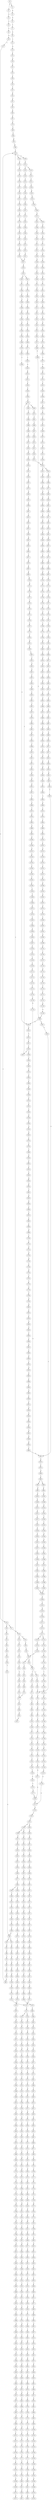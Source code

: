 strict digraph  {
	S0 -> S1 [ label = T ];
	S0 -> S2 [ label = C ];
	S1 -> S3 [ label = A ];
	S2 -> S4 [ label = G ];
	S3 -> S5 [ label = A ];
	S4 -> S6 [ label = T ];
	S5 -> S7 [ label = C ];
	S6 -> S8 [ label = C ];
	S7 -> S9 [ label = A ];
	S8 -> S10 [ label = A ];
	S9 -> S11 [ label = C ];
	S10 -> S12 [ label = C ];
	S11 -> S13 [ label = A ];
	S12 -> S14 [ label = C ];
	S13 -> S15 [ label = C ];
	S14 -> S16 [ label = C ];
	S14 -> S17 [ label = G ];
	S15 -> S18 [ label = G ];
	S16 -> S19 [ label = T ];
	S17 -> S20 [ label = A ];
	S18 -> S21 [ label = C ];
	S19 -> S22 [ label = G ];
	S20 -> S23 [ label = A ];
	S20 -> S24 [ label = G ];
	S21 -> S25 [ label = T ];
	S22 -> S26 [ label = T ];
	S23 -> S27 [ label = T ];
	S24 -> S28 [ label = T ];
	S25 -> S29 [ label = C ];
	S26 -> S30 [ label = C ];
	S27 -> S31 [ label = C ];
	S28 -> S32 [ label = C ];
	S29 -> S33 [ label = C ];
	S30 -> S34 [ label = C ];
	S31 -> S35 [ label = C ];
	S32 -> S36 [ label = C ];
	S33 -> S37 [ label = T ];
	S34 -> S38 [ label = T ];
	S35 -> S39 [ label = T ];
	S36 -> S40 [ label = A ];
	S36 -> S41 [ label = T ];
	S37 -> S42 [ label = A ];
	S38 -> S43 [ label = T ];
	S39 -> S44 [ label = C ];
	S40 -> S45 [ label = G ];
	S41 -> S46 [ label = C ];
	S42 -> S47 [ label = G ];
	S43 -> S48 [ label = G ];
	S44 -> S49 [ label = G ];
	S45 -> S50 [ label = T ];
	S45 -> S51 [ label = C ];
	S46 -> S52 [ label = G ];
	S47 -> S53 [ label = A ];
	S48 -> S54 [ label = A ];
	S48 -> S55 [ label = T ];
	S49 -> S56 [ label = A ];
	S50 -> S57 [ label = A ];
	S51 -> S58 [ label = T ];
	S52 -> S59 [ label = A ];
	S53 -> S60 [ label = A ];
	S54 -> S61 [ label = A ];
	S55 -> S62 [ label = A ];
	S56 -> S63 [ label = A ];
	S57 -> S64 [ label = G ];
	S58 -> S65 [ label = T ];
	S59 -> S66 [ label = A ];
	S60 -> S67 [ label = C ];
	S61 -> S68 [ label = C ];
	S62 -> S69 [ label = G ];
	S63 -> S70 [ label = C ];
	S64 -> S71 [ label = G ];
	S65 -> S72 [ label = C ];
	S66 -> S73 [ label = C ];
	S67 -> S74 [ label = T ];
	S68 -> S75 [ label = T ];
	S69 -> S76 [ label = G ];
	S70 -> S77 [ label = T ];
	S71 -> S78 [ label = G ];
	S72 -> S79 [ label = A ];
	S73 -> S77 [ label = T ];
	S74 -> S80 [ label = T ];
	S75 -> S81 [ label = T ];
	S76 -> S82 [ label = A ];
	S77 -> S83 [ label = T ];
	S78 -> S84 [ label = T ];
	S79 -> S85 [ label = C ];
	S80 -> S86 [ label = C ];
	S81 -> S87 [ label = C ];
	S82 -> S88 [ label = G ];
	S83 -> S89 [ label = C ];
	S84 -> S90 [ label = C ];
	S85 -> S91 [ label = G ];
	S86 -> S92 [ label = A ];
	S87 -> S93 [ label = A ];
	S88 -> S94 [ label = A ];
	S89 -> S95 [ label = A ];
	S90 -> S96 [ label = A ];
	S91 -> S97 [ label = C ];
	S92 -> S98 [ label = A ];
	S93 -> S99 [ label = A ];
	S94 -> S100 [ label = G ];
	S95 -> S101 [ label = A ];
	S96 -> S102 [ label = C ];
	S97 -> S103 [ label = C ];
	S98 -> S104 [ label = C ];
	S99 -> S104 [ label = C ];
	S100 -> S105 [ label = G ];
	S101 -> S104 [ label = C ];
	S102 -> S106 [ label = T ];
	S103 -> S107 [ label = C ];
	S104 -> S108 [ label = C ];
	S104 -> S109 [ label = T ];
	S105 -> S110 [ label = T ];
	S106 -> S111 [ label = C ];
	S107 -> S112 [ label = T ];
	S108 -> S113 [ label = G ];
	S109 -> S114 [ label = G ];
	S110 -> S115 [ label = C ];
	S111 -> S116 [ label = G ];
	S112 -> S117 [ label = T ];
	S113 -> S118 [ label = G ];
	S114 -> S119 [ label = G ];
	S114 -> S120 [ label = C ];
	S115 -> S121 [ label = C ];
	S116 -> S122 [ label = C ];
	S117 -> S123 [ label = C ];
	S118 -> S124 [ label = C ];
	S119 -> S125 [ label = C ];
	S120 -> S126 [ label = C ];
	S121 -> S127 [ label = C ];
	S122 -> S128 [ label = T ];
	S123 -> S129 [ label = A ];
	S124 -> S130 [ label = C ];
	S125 -> S131 [ label = C ];
	S126 -> S132 [ label = C ];
	S127 -> S133 [ label = A ];
	S127 -> S134 [ label = G ];
	S128 -> S135 [ label = T ];
	S129 -> S136 [ label = T ];
	S130 -> S137 [ label = C ];
	S131 -> S138 [ label = C ];
	S132 -> S139 [ label = T ];
	S133 -> S140 [ label = G ];
	S134 -> S141 [ label = G ];
	S135 -> S142 [ label = C ];
	S136 -> S143 [ label = C ];
	S137 -> S144 [ label = A ];
	S138 -> S145 [ label = A ];
	S139 -> S146 [ label = A ];
	S140 -> S147 [ label = A ];
	S141 -> S148 [ label = A ];
	S142 -> S149 [ label = A ];
	S143 -> S150 [ label = C ];
	S144 -> S151 [ label = G ];
	S145 -> S152 [ label = G ];
	S146 -> S153 [ label = G ];
	S147 -> S154 [ label = G ];
	S148 -> S155 [ label = G ];
	S149 -> S156 [ label = T ];
	S150 -> S157 [ label = A ];
	S151 -> S158 [ label = T ];
	S152 -> S159 [ label = G ];
	S153 -> S160 [ label = G ];
	S154 -> S161 [ label = C ];
	S155 -> S162 [ label = G ];
	S156 -> S163 [ label = C ];
	S157 -> S164 [ label = G ];
	S158 -> S165 [ label = T ];
	S159 -> S166 [ label = T ];
	S160 -> S167 [ label = T ];
	S161 -> S168 [ label = C ];
	S162 -> S169 [ label = C ];
	S163 -> S170 [ label = C ];
	S164 -> S171 [ label = A ];
	S165 -> S172 [ label = G ];
	S166 -> S173 [ label = G ];
	S167 -> S174 [ label = G ];
	S168 -> S175 [ label = A ];
	S169 -> S176 [ label = G ];
	S170 -> S177 [ label = A ];
	S171 -> S178 [ label = A ];
	S172 -> S179 [ label = T ];
	S173 -> S180 [ label = C ];
	S173 -> S181 [ label = G ];
	S174 -> S182 [ label = T ];
	S175 -> S183 [ label = C ];
	S176 -> S184 [ label = T ];
	S177 -> S164 [ label = G ];
	S178 -> S185 [ label = C ];
	S179 -> S186 [ label = G ];
	S180 -> S187 [ label = G ];
	S181 -> S188 [ label = G ];
	S182 -> S189 [ label = G ];
	S183 -> S190 [ label = G ];
	S184 -> S191 [ label = G ];
	S185 -> S192 [ label = C ];
	S186 -> S193 [ label = C ];
	S187 -> S194 [ label = C ];
	S188 -> S195 [ label = C ];
	S189 -> S196 [ label = C ];
	S190 -> S197 [ label = G ];
	S191 -> S198 [ label = G ];
	S192 -> S199 [ label = A ];
	S192 -> S200 [ label = G ];
	S193 -> S201 [ label = G ];
	S194 -> S202 [ label = G ];
	S195 -> S203 [ label = T ];
	S196 -> S204 [ label = G ];
	S197 -> S205 [ label = T ];
	S198 -> S206 [ label = T ];
	S199 -> S207 [ label = G ];
	S199 -> S208 [ label = C ];
	S200 -> S209 [ label = G ];
	S201 -> S210 [ label = T ];
	S202 -> S211 [ label = T ];
	S203 -> S212 [ label = T ];
	S204 -> S213 [ label = T ];
	S205 -> S214 [ label = T ];
	S206 -> S215 [ label = A ];
	S207 -> S216 [ label = A ];
	S208 -> S217 [ label = C ];
	S209 -> S218 [ label = A ];
	S210 -> S219 [ label = C ];
	S211 -> S220 [ label = C ];
	S212 -> S221 [ label = C ];
	S213 -> S222 [ label = C ];
	S214 -> S223 [ label = A ];
	S215 -> S224 [ label = T ];
	S216 -> S225 [ label = C ];
	S217 -> S226 [ label = A ];
	S218 -> S227 [ label = C ];
	S219 -> S228 [ label = G ];
	S220 -> S229 [ label = G ];
	S221 -> S230 [ label = G ];
	S222 -> S231 [ label = G ];
	S223 -> S232 [ label = C ];
	S224 -> S233 [ label = G ];
	S225 -> S234 [ label = T ];
	S226 -> S235 [ label = C ];
	S227 -> S236 [ label = G ];
	S228 -> S237 [ label = A ];
	S229 -> S238 [ label = T ];
	S230 -> S239 [ label = A ];
	S231 -> S237 [ label = A ];
	S232 -> S240 [ label = T ];
	S233 -> S241 [ label = A ];
	S234 -> S242 [ label = C ];
	S235 -> S243 [ label = C ];
	S236 -> S244 [ label = C ];
	S237 -> S245 [ label = A ];
	S238 -> S246 [ label = G ];
	S239 -> S247 [ label = A ];
	S240 -> S248 [ label = G ];
	S241 -> S249 [ label = G ];
	S242 -> S250 [ label = C ];
	S243 -> S251 [ label = C ];
	S244 -> S252 [ label = C ];
	S245 -> S253 [ label = C ];
	S246 -> S254 [ label = C ];
	S247 -> S255 [ label = C ];
	S248 -> S256 [ label = C ];
	S249 -> S257 [ label = C ];
	S250 -> S258 [ label = C ];
	S251 -> S259 [ label = C ];
	S252 -> S260 [ label = C ];
	S253 -> S261 [ label = C ];
	S253 -> S262 [ label = A ];
	S254 -> S263 [ label = A ];
	S255 -> S264 [ label = A ];
	S256 -> S265 [ label = A ];
	S257 -> S266 [ label = G ];
	S258 -> S267 [ label = A ];
	S259 -> S268 [ label = T ];
	S260 -> S269 [ label = A ];
	S261 -> S270 [ label = T ];
	S262 -> S271 [ label = C ];
	S263 -> S272 [ label = T ];
	S264 -> S273 [ label = C ];
	S265 -> S274 [ label = G ];
	S266 -> S275 [ label = G ];
	S267 -> S276 [ label = T ];
	S268 -> S277 [ label = T ];
	S269 -> S278 [ label = T ];
	S270 -> S279 [ label = T ];
	S271 -> S280 [ label = C ];
	S272 -> S281 [ label = C ];
	S273 -> S282 [ label = G ];
	S274 -> S283 [ label = A ];
	S275 -> S284 [ label = T ];
	S276 -> S285 [ label = C ];
	S277 -> S286 [ label = C ];
	S278 -> S287 [ label = C ];
	S279 -> S288 [ label = C ];
	S280 -> S289 [ label = C ];
	S281 -> S290 [ label = C ];
	S282 -> S291 [ label = C ];
	S283 -> S292 [ label = C ];
	S284 -> S293 [ label = C ];
	S285 -> S294 [ label = T ];
	S286 -> S295 [ label = C ];
	S286 -> S296 [ label = G ];
	S287 -> S297 [ label = G ];
	S288 -> S298 [ label = G ];
	S289 -> S299 [ label = G ];
	S290 -> S300 [ label = G ];
	S291 -> S301 [ label = G ];
	S292 -> S302 [ label = G ];
	S293 -> S303 [ label = G ];
	S294 -> S304 [ label = G ];
	S295 -> S305 [ label = T ];
	S296 -> S306 [ label = A ];
	S297 -> S307 [ label = T ];
	S298 -> S308 [ label = T ];
	S299 -> S309 [ label = T ];
	S300 -> S310 [ label = C ];
	S301 -> S311 [ label = C ];
	S302 -> S312 [ label = G ];
	S303 -> S313 [ label = C ];
	S304 -> S314 [ label = C ];
	S305 -> S315 [ label = G ];
	S306 -> S316 [ label = T ];
	S307 -> S317 [ label = C ];
	S308 -> S318 [ label = A ];
	S309 -> S319 [ label = A ];
	S310 -> S320 [ label = A ];
	S311 -> S321 [ label = A ];
	S312 -> S322 [ label = A ];
	S313 -> S323 [ label = A ];
	S314 -> S324 [ label = C ];
	S315 -> S325 [ label = T ];
	S316 -> S326 [ label = C ];
	S317 -> S327 [ label = C ];
	S318 -> S328 [ label = C ];
	S319 -> S329 [ label = C ];
	S320 -> S330 [ label = C ];
	S321 -> S331 [ label = C ];
	S322 -> S332 [ label = C ];
	S323 -> S333 [ label = C ];
	S324 -> S334 [ label = A ];
	S325 -> S335 [ label = C ];
	S326 -> S336 [ label = G ];
	S327 -> S337 [ label = T ];
	S328 -> S338 [ label = T ];
	S329 -> S339 [ label = G ];
	S330 -> S340 [ label = G ];
	S331 -> S341 [ label = G ];
	S332 -> S342 [ label = A ];
	S333 -> S343 [ label = G ];
	S334 -> S344 [ label = G ];
	S335 -> S345 [ label = C ];
	S336 -> S346 [ label = T ];
	S337 -> S347 [ label = C ];
	S338 -> S348 [ label = T ];
	S339 -> S349 [ label = T ];
	S340 -> S350 [ label = T ];
	S341 -> S351 [ label = T ];
	S342 -> S352 [ label = C ];
	S343 -> S353 [ label = C ];
	S344 -> S354 [ label = T ];
	S345 -> S355 [ label = T ];
	S346 -> S356 [ label = T ];
	S347 -> S357 [ label = T ];
	S348 -> S358 [ label = C ];
	S349 -> S359 [ label = C ];
	S350 -> S360 [ label = C ];
	S351 -> S361 [ label = C ];
	S352 -> S362 [ label = A ];
	S353 -> S363 [ label = G ];
	S354 -> S364 [ label = C ];
	S355 -> S365 [ label = T ];
	S356 -> S366 [ label = T ];
	S357 -> S367 [ label = T ];
	S358 -> S368 [ label = A ];
	S359 -> S369 [ label = C ];
	S360 -> S370 [ label = G ];
	S361 -> S371 [ label = C ];
	S362 -> S372 [ label = C ];
	S363 -> S373 [ label = C ];
	S364 -> S374 [ label = G ];
	S365 -> S48 [ label = G ];
	S366 -> S375 [ label = G ];
	S367 -> S376 [ label = C ];
	S368 -> S377 [ label = A ];
	S369 -> S378 [ label = A ];
	S370 -> S379 [ label = A ];
	S371 -> S380 [ label = A ];
	S372 -> S381 [ label = C ];
	S373 -> S382 [ label = G ];
	S374 -> S383 [ label = T ];
	S375 -> S384 [ label = T ];
	S376 -> S385 [ label = T ];
	S377 -> S386 [ label = G ];
	S378 -> S387 [ label = G ];
	S379 -> S388 [ label = G ];
	S380 -> S389 [ label = G ];
	S381 -> S390 [ label = T ];
	S382 -> S391 [ label = G ];
	S383 -> S392 [ label = A ];
	S384 -> S393 [ label = A ];
	S385 -> S394 [ label = C ];
	S386 -> S395 [ label = C ];
	S387 -> S396 [ label = C ];
	S388 -> S397 [ label = C ];
	S389 -> S398 [ label = C ];
	S390 -> S399 [ label = C ];
	S391 -> S400 [ label = C ];
	S392 -> S401 [ label = A ];
	S393 -> S402 [ label = G ];
	S394 -> S403 [ label = G ];
	S395 -> S404 [ label = G ];
	S396 -> S405 [ label = G ];
	S397 -> S406 [ label = G ];
	S398 -> S407 [ label = T ];
	S398 -> S405 [ label = G ];
	S399 -> S408 [ label = T ];
	S400 -> S409 [ label = T ];
	S401 -> S410 [ label = G ];
	S402 -> S411 [ label = G ];
	S403 -> S412 [ label = G ];
	S404 -> S413 [ label = A ];
	S405 -> S414 [ label = A ];
	S406 -> S415 [ label = A ];
	S407 -> S416 [ label = T ];
	S408 -> S417 [ label = A ];
	S409 -> S418 [ label = G ];
	S410 -> S419 [ label = A ];
	S411 -> S420 [ label = A ];
	S412 -> S421 [ label = A ];
	S413 -> S422 [ label = G ];
	S414 -> S423 [ label = G ];
	S415 -> S424 [ label = G ];
	S416 -> S72 [ label = C ];
	S417 -> S425 [ label = G ];
	S418 -> S426 [ label = G ];
	S419 -> S427 [ label = C ];
	S420 -> S428 [ label = A ];
	S421 -> S429 [ label = G ];
	S422 -> S430 [ label = T ];
	S423 -> S431 [ label = T ];
	S424 -> S432 [ label = T ];
	S425 -> S433 [ label = A ];
	S426 -> S434 [ label = A ];
	S427 -> S435 [ label = G ];
	S428 -> S436 [ label = A ];
	S429 -> S437 [ label = A ];
	S430 -> S438 [ label = C ];
	S431 -> S439 [ label = C ];
	S432 -> S440 [ label = C ];
	S433 -> S441 [ label = A ];
	S434 -> S442 [ label = A ];
	S435 -> S443 [ label = G ];
	S436 -> S444 [ label = G ];
	S437 -> S445 [ label = G ];
	S438 -> S446 [ label = C ];
	S439 -> S447 [ label = C ];
	S439 -> S448 [ label = T ];
	S440 -> S449 [ label = G ];
	S441 -> S450 [ label = C ];
	S442 -> S451 [ label = T ];
	S443 -> S452 [ label = C ];
	S444 -> S453 [ label = G ];
	S445 -> S454 [ label = G ];
	S446 -> S455 [ label = C ];
	S447 -> S455 [ label = C ];
	S448 -> S456 [ label = C ];
	S449 -> S457 [ label = A ];
	S450 -> S458 [ label = G ];
	S451 -> S459 [ label = G ];
	S452 -> S460 [ label = T ];
	S453 -> S461 [ label = T ];
	S454 -> S462 [ label = T ];
	S455 -> S463 [ label = T ];
	S455 -> S464 [ label = G ];
	S456 -> S465 [ label = G ];
	S457 -> S466 [ label = A ];
	S458 -> S467 [ label = A ];
	S459 -> S468 [ label = G ];
	S460 -> S469 [ label = C ];
	S461 -> S470 [ label = C ];
	S462 -> S471 [ label = C ];
	S463 -> S472 [ label = C ];
	S464 -> S473 [ label = C ];
	S465 -> S474 [ label = T ];
	S466 -> S475 [ label = C ];
	S467 -> S476 [ label = G ];
	S468 -> S477 [ label = G ];
	S469 -> S478 [ label = T ];
	S470 -> S479 [ label = C ];
	S471 -> S121 [ label = C ];
	S472 -> S480 [ label = C ];
	S473 -> S481 [ label = C ];
	S474 -> S482 [ label = C ];
	S475 -> S483 [ label = C ];
	S476 -> S484 [ label = G ];
	S477 -> S485 [ label = G ];
	S478 -> S486 [ label = C ];
	S479 -> S487 [ label = C ];
	S480 -> S488 [ label = G ];
	S481 -> S489 [ label = T ];
	S482 -> S490 [ label = T ];
	S483 -> S491 [ label = T ];
	S484 -> S492 [ label = T ];
	S485 -> S493 [ label = T ];
	S486 -> S494 [ label = G ];
	S487 -> S495 [ label = G ];
	S488 -> S496 [ label = G ];
	S489 -> S497 [ label = G ];
	S490 -> S498 [ label = G ];
	S491 -> S499 [ label = G ];
	S492 -> S500 [ label = G ];
	S493 -> S501 [ label = C ];
	S494 -> S502 [ label = A ];
	S495 -> S503 [ label = A ];
	S496 -> S504 [ label = T ];
	S497 -> S505 [ label = T ];
	S498 -> S506 [ label = T ];
	S499 -> S507 [ label = T ];
	S500 -> S508 [ label = T ];
	S501 -> S509 [ label = C ];
	S502 -> S510 [ label = A ];
	S503 -> S511 [ label = A ];
	S504 -> S512 [ label = C ];
	S505 -> S513 [ label = C ];
	S506 -> S514 [ label = T ];
	S507 -> S515 [ label = C ];
	S508 -> S516 [ label = C ];
	S509 -> S517 [ label = G ];
	S510 -> S518 [ label = G ];
	S511 -> S519 [ label = G ];
	S512 -> S520 [ label = T ];
	S513 -> S521 [ label = G ];
	S514 -> S522 [ label = C ];
	S515 -> S523 [ label = G ];
	S516 -> S524 [ label = C ];
	S517 -> S525 [ label = C ];
	S518 -> S526 [ label = T ];
	S519 -> S527 [ label = T ];
	S520 -> S528 [ label = G ];
	S521 -> S529 [ label = C ];
	S522 -> S530 [ label = C ];
	S523 -> S531 [ label = C ];
	S524 -> S532 [ label = C ];
	S525 -> S533 [ label = C ];
	S526 -> S534 [ label = C ];
	S527 -> S535 [ label = C ];
	S528 -> S536 [ label = G ];
	S529 -> S537 [ label = G ];
	S530 -> S538 [ label = G ];
	S531 -> S539 [ label = G ];
	S532 -> S540 [ label = T ];
	S533 -> S541 [ label = G ];
	S534 -> S542 [ label = G ];
	S535 -> S543 [ label = G ];
	S536 -> S544 [ label = A ];
	S537 -> S545 [ label = C ];
	S538 -> S546 [ label = T ];
	S539 -> S545 [ label = C ];
	S540 -> S547 [ label = G ];
	S541 -> S548 [ label = G ];
	S542 -> S549 [ label = C ];
	S543 -> S550 [ label = A ];
	S544 -> S551 [ label = G ];
	S545 -> S552 [ label = G ];
	S545 -> S553 [ label = A ];
	S546 -> S554 [ label = G ];
	S547 -> S555 [ label = T ];
	S548 -> S556 [ label = A ];
	S549 -> S557 [ label = G ];
	S550 -> S558 [ label = G ];
	S551 -> S559 [ label = G ];
	S552 -> S560 [ label = A ];
	S553 -> S561 [ label = A ];
	S554 -> S562 [ label = G ];
	S555 -> S563 [ label = C ];
	S556 -> S564 [ label = A ];
	S557 -> S565 [ label = G ];
	S558 -> S566 [ label = G ];
	S559 -> S567 [ label = G ];
	S560 -> S568 [ label = G ];
	S561 -> S569 [ label = C ];
	S562 -> S570 [ label = C ];
	S563 -> S571 [ label = C ];
	S564 -> S572 [ label = C ];
	S565 -> S573 [ label = C ];
	S566 -> S574 [ label = T ];
	S567 -> S575 [ label = T ];
	S568 -> S576 [ label = C ];
	S569 -> S577 [ label = C ];
	S570 -> S578 [ label = C ];
	S571 -> S579 [ label = T ];
	S572 -> S580 [ label = T ];
	S573 -> S581 [ label = T ];
	S574 -> S582 [ label = A ];
	S575 -> S583 [ label = G ];
	S576 -> S584 [ label = A ];
	S577 -> S585 [ label = C ];
	S578 -> S586 [ label = C ];
	S579 -> S587 [ label = A ];
	S580 -> S588 [ label = G ];
	S581 -> S589 [ label = A ];
	S582 -> S590 [ label = T ];
	S583 -> S591 [ label = T ];
	S584 -> S592 [ label = G ];
	S585 -> S593 [ label = G ];
	S586 -> S594 [ label = G ];
	S587 -> S595 [ label = C ];
	S588 -> S596 [ label = C ];
	S589 -> S597 [ label = T ];
	S590 -> S598 [ label = A ];
	S591 -> S599 [ label = T ];
	S592 -> S600 [ label = T ];
	S593 -> S601 [ label = T ];
	S594 -> S602 [ label = T ];
	S595 -> S603 [ label = T ];
	S596 -> S604 [ label = A ];
	S597 -> S605 [ label = A ];
	S598 -> S606 [ label = A ];
	S599 -> S607 [ label = C ];
	S600 -> S608 [ label = G ];
	S601 -> S609 [ label = A ];
	S602 -> S610 [ label = C ];
	S603 -> S611 [ label = A ];
	S604 -> S612 [ label = A ];
	S605 -> S613 [ label = G ];
	S606 -> S614 [ label = G ];
	S607 -> S615 [ label = C ];
	S608 -> S616 [ label = C ];
	S609 -> S617 [ label = C ];
	S610 -> S618 [ label = C ];
	S611 -> S619 [ label = C ];
	S612 -> S620 [ label = C ];
	S613 -> S621 [ label = T ];
	S614 -> S622 [ label = T ];
	S615 -> S623 [ label = A ];
	S616 -> S624 [ label = A ];
	S617 -> S625 [ label = A ];
	S618 -> S626 [ label = A ];
	S619 -> S627 [ label = C ];
	S620 -> S628 [ label = C ];
	S621 -> S629 [ label = A ];
	S622 -> S630 [ label = C ];
	S623 -> S631 [ label = G ];
	S624 -> S632 [ label = A ];
	S625 -> S633 [ label = G ];
	S626 -> S634 [ label = G ];
	S627 -> S635 [ label = A ];
	S628 -> S636 [ label = A ];
	S629 -> S637 [ label = G ];
	S630 -> S638 [ label = G ];
	S631 -> S639 [ label = C ];
	S632 -> S640 [ label = C ];
	S633 -> S641 [ label = C ];
	S634 -> S642 [ label = T ];
	S635 -> S643 [ label = G ];
	S636 -> S644 [ label = G ];
	S637 -> S645 [ label = C ];
	S638 -> S646 [ label = T ];
	S639 -> S647 [ label = A ];
	S640 -> S648 [ label = A ];
	S641 -> S649 [ label = A ];
	S642 -> S650 [ label = A ];
	S643 -> S651 [ label = G ];
	S644 -> S652 [ label = A ];
	S645 -> S653 [ label = C ];
	S646 -> S654 [ label = G ];
	S647 -> S655 [ label = G ];
	S648 -> S656 [ label = G ];
	S649 -> S657 [ label = G ];
	S650 -> S658 [ label = G ];
	S651 -> S659 [ label = A ];
	S652 -> S660 [ label = A ];
	S653 -> S661 [ label = G ];
	S654 -> S662 [ label = G ];
	S655 -> S663 [ label = A ];
	S656 -> S664 [ label = C ];
	S657 -> S665 [ label = G ];
	S658 -> S666 [ label = C ];
	S659 -> S667 [ label = G ];
	S660 -> S668 [ label = C ];
	S661 -> S669 [ label = A ];
	S662 -> S670 [ label = T ];
	S663 -> S671 [ label = T ];
	S664 -> S672 [ label = T ];
	S665 -> S673 [ label = T ];
	S666 -> S674 [ label = T ];
	S667 -> S675 [ label = A ];
	S668 -> S676 [ label = A ];
	S669 -> S677 [ label = A ];
	S670 -> S678 [ label = A ];
	S671 -> S679 [ label = A ];
	S672 -> S680 [ label = A ];
	S673 -> S681 [ label = G ];
	S674 -> S682 [ label = C ];
	S675 -> S683 [ label = G ];
	S676 -> S684 [ label = G ];
	S677 -> S685 [ label = A ];
	S678 -> S686 [ label = C ];
	S679 -> S687 [ label = A ];
	S680 -> S688 [ label = C ];
	S681 -> S689 [ label = C ];
	S682 -> S690 [ label = C ];
	S683 -> S691 [ label = T ];
	S684 -> S692 [ label = C ];
	S685 -> S693 [ label = C ];
	S686 -> S694 [ label = C ];
	S687 -> S695 [ label = A ];
	S688 -> S696 [ label = G ];
	S689 -> S697 [ label = A ];
	S690 -> S698 [ label = A ];
	S691 -> S699 [ label = C ];
	S692 -> S700 [ label = C ];
	S693 -> S701 [ label = C ];
	S694 -> S702 [ label = G ];
	S695 -> S703 [ label = A ];
	S696 -> S704 [ label = A ];
	S697 -> S705 [ label = C ];
	S698 -> S706 [ label = C ];
	S699 -> S707 [ label = A ];
	S700 -> S708 [ label = G ];
	S701 -> S709 [ label = C ];
	S702 -> S710 [ label = G ];
	S703 -> S711 [ label = A ];
	S704 -> S712 [ label = G ];
	S705 -> S713 [ label = G ];
	S706 -> S714 [ label = C ];
	S707 -> S715 [ label = G ];
	S708 -> S716 [ label = T ];
	S709 -> S717 [ label = C ];
	S710 -> S718 [ label = T ];
	S711 -> S719 [ label = C ];
	S712 -> S720 [ label = A ];
	S713 -> S721 [ label = C ];
	S714 -> S722 [ label = G ];
	S715 -> S723 [ label = G ];
	S716 -> S724 [ label = C ];
	S717 -> S725 [ label = G ];
	S718 -> S726 [ label = G ];
	S719 -> S727 [ label = T ];
	S720 -> S728 [ label = A ];
	S721 -> S729 [ label = G ];
	S722 -> S730 [ label = G ];
	S723 -> S731 [ label = A ];
	S724 -> S732 [ label = C ];
	S725 -> S733 [ label = A ];
	S726 -> S734 [ label = G ];
	S727 -> S735 [ label = T ];
	S728 -> S736 [ label = C ];
	S729 -> S737 [ label = G ];
	S730 -> S738 [ label = A ];
	S731 -> S739 [ label = C ];
	S732 -> S740 [ label = T ];
	S733 -> S741 [ label = C ];
	S734 -> S742 [ label = T ];
	S735 -> S743 [ label = T ];
	S736 -> S744 [ label = T ];
	S737 -> S745 [ label = T ];
	S738 -> S746 [ label = C ];
	S739 -> S747 [ label = C ];
	S740 -> S748 [ label = C ];
	S741 -> S749 [ label = T ];
	S742 -> S750 [ label = T ];
	S743 -> S751 [ label = G ];
	S744 -> S752 [ label = G ];
	S745 -> S753 [ label = G ];
	S746 -> S754 [ label = G ];
	S747 -> S755 [ label = A ];
	S748 -> S756 [ label = T ];
	S749 -> S757 [ label = A ];
	S750 -> S758 [ label = A ];
	S751 -> S759 [ label = C ];
	S752 -> S760 [ label = G ];
	S753 -> S761 [ label = C ];
	S754 -> S762 [ label = T ];
	S755 -> S763 [ label = G ];
	S756 -> S764 [ label = G ];
	S757 -> S765 [ label = G ];
	S758 -> S766 [ label = G ];
	S759 -> S767 [ label = C ];
	S760 -> S768 [ label = C ];
	S761 -> S769 [ label = C ];
	S762 -> S770 [ label = C ];
	S763 -> S771 [ label = T ];
	S764 -> S772 [ label = T ];
	S765 -> S773 [ label = A ];
	S766 -> S774 [ label = A ];
	S767 -> S775 [ label = G ];
	S768 -> S776 [ label = G ];
	S769 -> S777 [ label = G ];
	S770 -> S778 [ label = G ];
	S771 -> S779 [ label = C ];
	S772 -> S780 [ label = C ];
	S773 -> S781 [ label = A ];
	S774 -> S782 [ label = A ];
	S775 -> S783 [ label = T ];
	S776 -> S784 [ label = C ];
	S777 -> S785 [ label = C ];
	S778 -> S786 [ label = T ];
	S779 -> S787 [ label = T ];
	S780 -> S788 [ label = G ];
	S781 -> S789 [ label = T ];
	S782 -> S790 [ label = G ];
	S783 -> S791 [ label = A ];
	S784 -> S792 [ label = A ];
	S785 -> S793 [ label = A ];
	S786 -> S794 [ label = G ];
	S787 -> S795 [ label = C ];
	S788 -> S796 [ label = T ];
	S789 -> S797 [ label = C ];
	S790 -> S798 [ label = G ];
	S791 -> S799 [ label = G ];
	S792 -> S800 [ label = G ];
	S793 -> S801 [ label = A ];
	S794 -> S802 [ label = A ];
	S795 -> S803 [ label = T ];
	S796 -> S804 [ label = G ];
	S797 -> S805 [ label = G ];
	S798 -> S806 [ label = G ];
	S799 -> S807 [ label = C ];
	S800 -> S808 [ label = C ];
	S801 -> S809 [ label = C ];
	S802 -> S810 [ label = C ];
	S803 -> S811 [ label = G ];
	S804 -> S812 [ label = G ];
	S805 -> S813 [ label = G ];
	S806 -> S814 [ label = G ];
	S807 -> S815 [ label = C ];
	S808 -> S816 [ label = G ];
	S809 -> S817 [ label = C ];
	S810 -> S818 [ label = C ];
	S811 -> S819 [ label = T ];
	S812 -> S820 [ label = T ];
	S813 -> S821 [ label = G ];
	S814 -> S822 [ label = G ];
	S815 -> S823 [ label = G ];
	S816 -> S824 [ label = G ];
	S817 -> S825 [ label = A ];
	S818 -> S826 [ label = G ];
	S819 -> S827 [ label = A ];
	S820 -> S828 [ label = A ];
	S821 -> S829 [ label = T ];
	S822 -> S830 [ label = T ];
	S823 -> S831 [ label = G ];
	S824 -> S832 [ label = G ];
	S825 -> S833 [ label = G ];
	S826 -> S834 [ label = G ];
	S829 -> S835 [ label = A ];
	S830 -> S836 [ label = C ];
	S831 -> S837 [ label = T ];
	S832 -> S838 [ label = T ];
	S833 -> S839 [ label = T ];
	S834 -> S840 [ label = T ];
	S835 -> S841 [ label = T ];
	S836 -> S842 [ label = C ];
	S837 -> S843 [ label = G ];
	S838 -> S844 [ label = G ];
	S839 -> S845 [ label = C ];
	S840 -> S846 [ label = C ];
	S841 -> S847 [ label = C ];
	S842 -> S848 [ label = G ];
	S843 -> S849 [ label = A ];
	S844 -> S850 [ label = C ];
	S845 -> S851 [ label = G ];
	S846 -> S852 [ label = G ];
	S847 -> S853 [ label = C ];
	S848 -> S854 [ label = T ];
	S849 -> S855 [ label = C ];
	S850 -> S856 [ label = C ];
	S851 -> S857 [ label = C ];
	S852 -> S858 [ label = C ];
	S853 -> S859 [ label = C ];
	S854 -> S860 [ label = C ];
	S855 -> S861 [ label = G ];
	S856 -> S862 [ label = G ];
	S857 -> S863 [ label = G ];
	S858 -> S864 [ label = G ];
	S859 -> S865 [ label = G ];
	S860 -> S866 [ label = G ];
	S861 -> S867 [ label = T ];
	S862 -> S868 [ label = C ];
	S863 -> S869 [ label = C ];
	S864 -> S870 [ label = T ];
	S865 -> S871 [ label = A ];
	S866 -> S872 [ label = G ];
	S867 -> S873 [ label = G ];
	S868 -> S874 [ label = C ];
	S869 -> S875 [ label = A ];
	S870 -> S876 [ label = A ];
	S871 -> S877 [ label = A ];
	S872 -> S878 [ label = A ];
	S873 -> S879 [ label = G ];
	S874 -> S880 [ label = G ];
	S875 -> S881 [ label = G ];
	S876 -> S882 [ label = G ];
	S877 -> S883 [ label = A ];
	S878 -> S884 [ label = A ];
	S879 -> S885 [ label = G ];
	S880 -> S886 [ label = G ];
	S881 -> S887 [ label = C ];
	S882 -> S888 [ label = C ];
	S883 -> S889 [ label = G ];
	S884 -> S890 [ label = C ];
	S885 -> S891 [ label = T ];
	S886 -> S892 [ label = T ];
	S887 -> S893 [ label = C ];
	S888 -> S894 [ label = C ];
	S889 -> S895 [ label = T ];
	S890 -> S896 [ label = T ];
	S891 -> S897 [ label = A ];
	S892 -> S898 [ label = G ];
	S893 -> S899 [ label = G ];
	S894 -> S900 [ label = G ];
	S895 -> S901 [ label = G ];
	S896 -> S902 [ label = A ];
	S897 -> S903 [ label = C ];
	S898 -> S904 [ label = G ];
	S899 -> S905 [ label = G ];
	S900 -> S906 [ label = C ];
	S901 -> S907 [ label = T ];
	S902 -> S908 [ label = C ];
	S903 -> S909 [ label = T ];
	S904 -> S910 [ label = T ];
	S905 -> S911 [ label = T ];
	S906 -> S912 [ label = T ];
	S907 -> S913 [ label = C ];
	S908 -> S914 [ label = A ];
	S909 -> S915 [ label = A ];
	S910 -> S916 [ label = G ];
	S911 -> S917 [ label = G ];
	S912 -> S918 [ label = G ];
	S913 -> S919 [ label = G ];
	S914 -> S920 [ label = A ];
	S915 -> S921 [ label = T ];
	S916 -> S922 [ label = G ];
	S917 -> S923 [ label = G ];
	S918 -> S924 [ label = G ];
	S919 -> S925 [ label = T ];
	S920 -> S926 [ label = C ];
	S921 -> S927 [ label = T ];
	S922 -> S928 [ label = A ];
	S923 -> S929 [ label = A ];
	S924 -> S930 [ label = A ];
	S925 -> S931 [ label = C ];
	S926 -> S932 [ label = G ];
	S927 -> S933 [ label = G ];
	S928 -> S934 [ label = A ];
	S929 -> S935 [ label = A ];
	S930 -> S936 [ label = A ];
	S931 -> S937 [ label = G ];
	S932 -> S938 [ label = A ];
	S933 -> S939 [ label = G ];
	S934 -> S940 [ label = C ];
	S935 -> S941 [ label = G ];
	S936 -> S942 [ label = G ];
	S937 -> S943 [ label = G ];
	S938 -> S944 [ label = A ];
	S939 -> S945 [ label = A ];
	S940 -> S946 [ label = C ];
	S941 -> S947 [ label = A ];
	S942 -> S948 [ label = A ];
	S943 -> S949 [ label = A ];
	S944 -> S950 [ label = A ];
	S945 -> S951 [ label = A ];
	S946 -> S952 [ label = T ];
	S947 -> S953 [ label = A ];
	S948 -> S954 [ label = A ];
	S949 -> S955 [ label = A ];
	S950 -> S956 [ label = A ];
	S951 -> S957 [ label = C ];
	S952 -> S958 [ label = C ];
	S953 -> S959 [ label = C ];
	S954 -> S960 [ label = C ];
	S955 -> S961 [ label = C ];
	S956 -> S962 [ label = C ];
	S957 -> S963 [ label = G ];
	S958 -> S964 [ label = G ];
	S959 -> S965 [ label = G ];
	S960 -> S965 [ label = G ];
	S961 -> S966 [ label = A ];
	S962 -> S967 [ label = A ];
	S963 -> S968 [ label = G ];
	S964 -> S969 [ label = G ];
	S965 -> S970 [ label = G ];
	S966 -> S971 [ label = G ];
	S967 -> S972 [ label = G ];
	S968 -> S973 [ label = T ];
	S969 -> S974 [ label = C ];
	S970 -> S975 [ label = C ];
	S971 -> S976 [ label = G ];
	S972 -> S977 [ label = A ];
	S973 -> S978 [ label = A ];
	S974 -> S979 [ label = A ];
	S975 -> S980 [ label = A ];
	S976 -> S981 [ label = A ];
	S977 -> S982 [ label = A ];
	S978 -> S983 [ label = C ];
	S979 -> S984 [ label = C ];
	S980 -> S985 [ label = C ];
	S981 -> S986 [ label = A ];
	S982 -> S987 [ label = G ];
	S983 -> S988 [ label = G ];
	S984 -> S989 [ label = G ];
	S985 -> S990 [ label = C ];
	S985 -> S991 [ label = T ];
	S986 -> S992 [ label = T ];
	S987 -> S993 [ label = G ];
	S988 -> S994 [ label = A ];
	S989 -> S995 [ label = C ];
	S990 -> S996 [ label = G ];
	S991 -> S997 [ label = G ];
	S992 -> S998 [ label = A ];
	S993 -> S999 [ label = G ];
	S994 -> S1000 [ label = A ];
	S995 -> S1001 [ label = G ];
	S996 -> S1002 [ label = G ];
	S997 -> S1003 [ label = G ];
	S998 -> S1004 [ label = G ];
	S999 -> S1005 [ label = G ];
	S1000 -> S1006 [ label = G ];
	S1001 -> S1007 [ label = C ];
	S1002 -> S1008 [ label = G ];
	S1003 -> S1009 [ label = G ];
	S1004 -> S1010 [ label = T ];
	S1005 -> S1011 [ label = T ];
	S1006 -> S1012 [ label = A ];
	S1007 -> S1013 [ label = G ];
	S1008 -> S1014 [ label = A ];
	S1009 -> S1015 [ label = A ];
	S1010 -> S1016 [ label = C ];
	S1011 -> S1017 [ label = C ];
	S1012 -> S1018 [ label = A ];
	S1013 -> S1019 [ label = C ];
	S1014 -> S1020 [ label = A ];
	S1015 -> S1021 [ label = A ];
	S1016 -> S1022 [ label = T ];
	S1017 -> S1023 [ label = T ];
	S1018 -> S1024 [ label = G ];
	S1019 -> S1025 [ label = G ];
	S1020 -> S1026 [ label = T ];
	S1021 -> S1027 [ label = C ];
	S1022 -> S1028 [ label = C ];
	S1023 -> S1029 [ label = C ];
	S1024 -> S1030 [ label = T ];
	S1025 -> S1031 [ label = T ];
	S1026 -> S1032 [ label = T ];
	S1027 -> S1033 [ label = T ];
	S1028 -> S1034 [ label = T ];
	S1029 -> S1035 [ label = T ];
	S1030 -> S1036 [ label = G ];
	S1031 -> S1037 [ label = C ];
	S1032 -> S1038 [ label = G ];
	S1033 -> S1039 [ label = G ];
	S1034 -> S1040 [ label = C ];
	S1035 -> S1041 [ label = C ];
	S1036 -> S1042 [ label = T ];
	S1037 -> S1043 [ label = G ];
	S1038 -> S1044 [ label = A ];
	S1039 -> S1045 [ label = G ];
	S1040 -> S1046 [ label = T ];
	S1041 -> S1047 [ label = G ];
	S1042 -> S1048 [ label = C ];
	S1043 -> S1049 [ label = A ];
	S1044 -> S1050 [ label = A ];
	S1045 -> S1051 [ label = A ];
	S1046 -> S1052 [ label = G ];
	S1047 -> S1053 [ label = T ];
	S1048 -> S1054 [ label = C ];
	S1049 -> S1055 [ label = C ];
	S1050 -> S1056 [ label = C ];
	S1051 -> S1057 [ label = C ];
	S1052 -> S1058 [ label = A ];
	S1053 -> S1059 [ label = G ];
	S1054 -> S1060 [ label = T ];
	S1055 -> S1061 [ label = G ];
	S1056 -> S1062 [ label = C ];
	S1057 -> S1063 [ label = C ];
	S1058 -> S1064 [ label = G ];
	S1059 -> S1065 [ label = G ];
	S1060 -> S1066 [ label = G ];
	S1061 -> S1067 [ label = C ];
	S1062 -> S1068 [ label = C ];
	S1063 -> S1069 [ label = C ];
	S1064 -> S1070 [ label = T ];
	S1065 -> S1071 [ label = T ];
	S1066 -> S1072 [ label = G ];
	S1067 -> S1073 [ label = G ];
	S1068 -> S1074 [ label = G ];
	S1069 -> S1075 [ label = G ];
	S1070 -> S1076 [ label = A ];
	S1071 -> S1077 [ label = A ];
	S1072 -> S1078 [ label = C ];
	S1073 -> S1079 [ label = C ];
	S1074 -> S1080 [ label = T ];
	S1075 -> S1081 [ label = T ];
	S1078 -> S1082 [ label = C ];
	S1079 -> S1083 [ label = C ];
	S1080 -> S1084 [ label = C ];
	S1081 -> S1085 [ label = C ];
	S1082 -> S1086 [ label = T ];
	S1083 -> S1087 [ label = T ];
	S1084 -> S1088 [ label = T ];
	S1085 -> S1089 [ label = T ];
	S1086 -> S1090 [ label = G ];
	S1087 -> S1091 [ label = C ];
	S1088 -> S1092 [ label = C ];
	S1089 -> S1093 [ label = C ];
	S1090 -> S1094 [ label = G ];
	S1091 -> S1095 [ label = G ];
	S1092 -> S1096 [ label = G ];
	S1093 -> S1096 [ label = G ];
	S1094 -> S1097 [ label = G ];
	S1095 -> S1098 [ label = G ];
	S1096 -> S1099 [ label = G ];
	S1097 -> S1100 [ label = T ];
	S1098 -> S1101 [ label = G ];
	S1099 -> S1102 [ label = C ];
	S1100 -> S1103 [ label = C ];
	S1101 -> S1104 [ label = C ];
	S1102 -> S1105 [ label = A ];
	S1103 -> S1106 [ label = C ];
	S1104 -> S1107 [ label = T ];
	S1105 -> S1108 [ label = C ];
	S1106 -> S1109 [ label = C ];
	S1107 -> S1110 [ label = C ];
	S1108 -> S1111 [ label = C ];
	S1109 -> S1112 [ label = G ];
	S1110 -> S1113 [ label = A ];
	S1111 -> S1114 [ label = G ];
	S1112 -> S1115 [ label = A ];
	S1113 -> S1116 [ label = C ];
	S1114 -> S1117 [ label = A ];
	S1115 -> S1118 [ label = G ];
	S1116 -> S1119 [ label = G ];
	S1117 -> S1120 [ label = G ];
	S1117 -> S1121 [ label = A ];
	S1118 -> S1122 [ label = T ];
	S1119 -> S1123 [ label = T ];
	S1120 -> S1124 [ label = T ];
	S1121 -> S1125 [ label = T ];
	S1122 -> S1126 [ label = C ];
	S1123 -> S1127 [ label = C ];
	S1124 -> S1128 [ label = C ];
	S1125 -> S1129 [ label = G ];
	S1126 -> S1130 [ label = C ];
	S1127 -> S1131 [ label = C ];
	S1128 -> S36 [ label = C ];
	S1129 -> S1132 [ label = T ];
	S1130 -> S1133 [ label = A ];
	S1131 -> S1134 [ label = A ];
	S1132 -> S1135 [ label = A ];
	S1133 -> S45 [ label = G ];
	S1134 -> S1136 [ label = G ];
	S1135 -> S1137 [ label = G ];
	S1136 -> S398 [ label = C ];
	S1137 -> S1138 [ label = T ];
	S1138 -> S1139 [ label = T ];
	S1139 -> S1140 [ label = T ];
	S1140 -> S1141 [ label = C ];
	S1141 -> S1142 [ label = A ];
	S1142 -> S1143 [ label = C ];
	S1143 -> S1144 [ label = T ];
	S1144 -> S1145 [ label = C ];
	S1145 -> S1146 [ label = C ];
	S1146 -> S1147 [ label = T ];
	S1147 -> S1148 [ label = T ];
	S1148 -> S1149 [ label = T ];
	S1149 -> S1150 [ label = C ];
	S1150 -> S1151 [ label = A ];
	S1151 -> S1152 [ label = T ];
	S1152 -> S1153 [ label = C ];
	S1153 -> S1154 [ label = C ];
	S1154 -> S1155 [ label = A ];
	S1155 -> S1156 [ label = G ];
	S1156 -> S171 [ label = A ];
}
